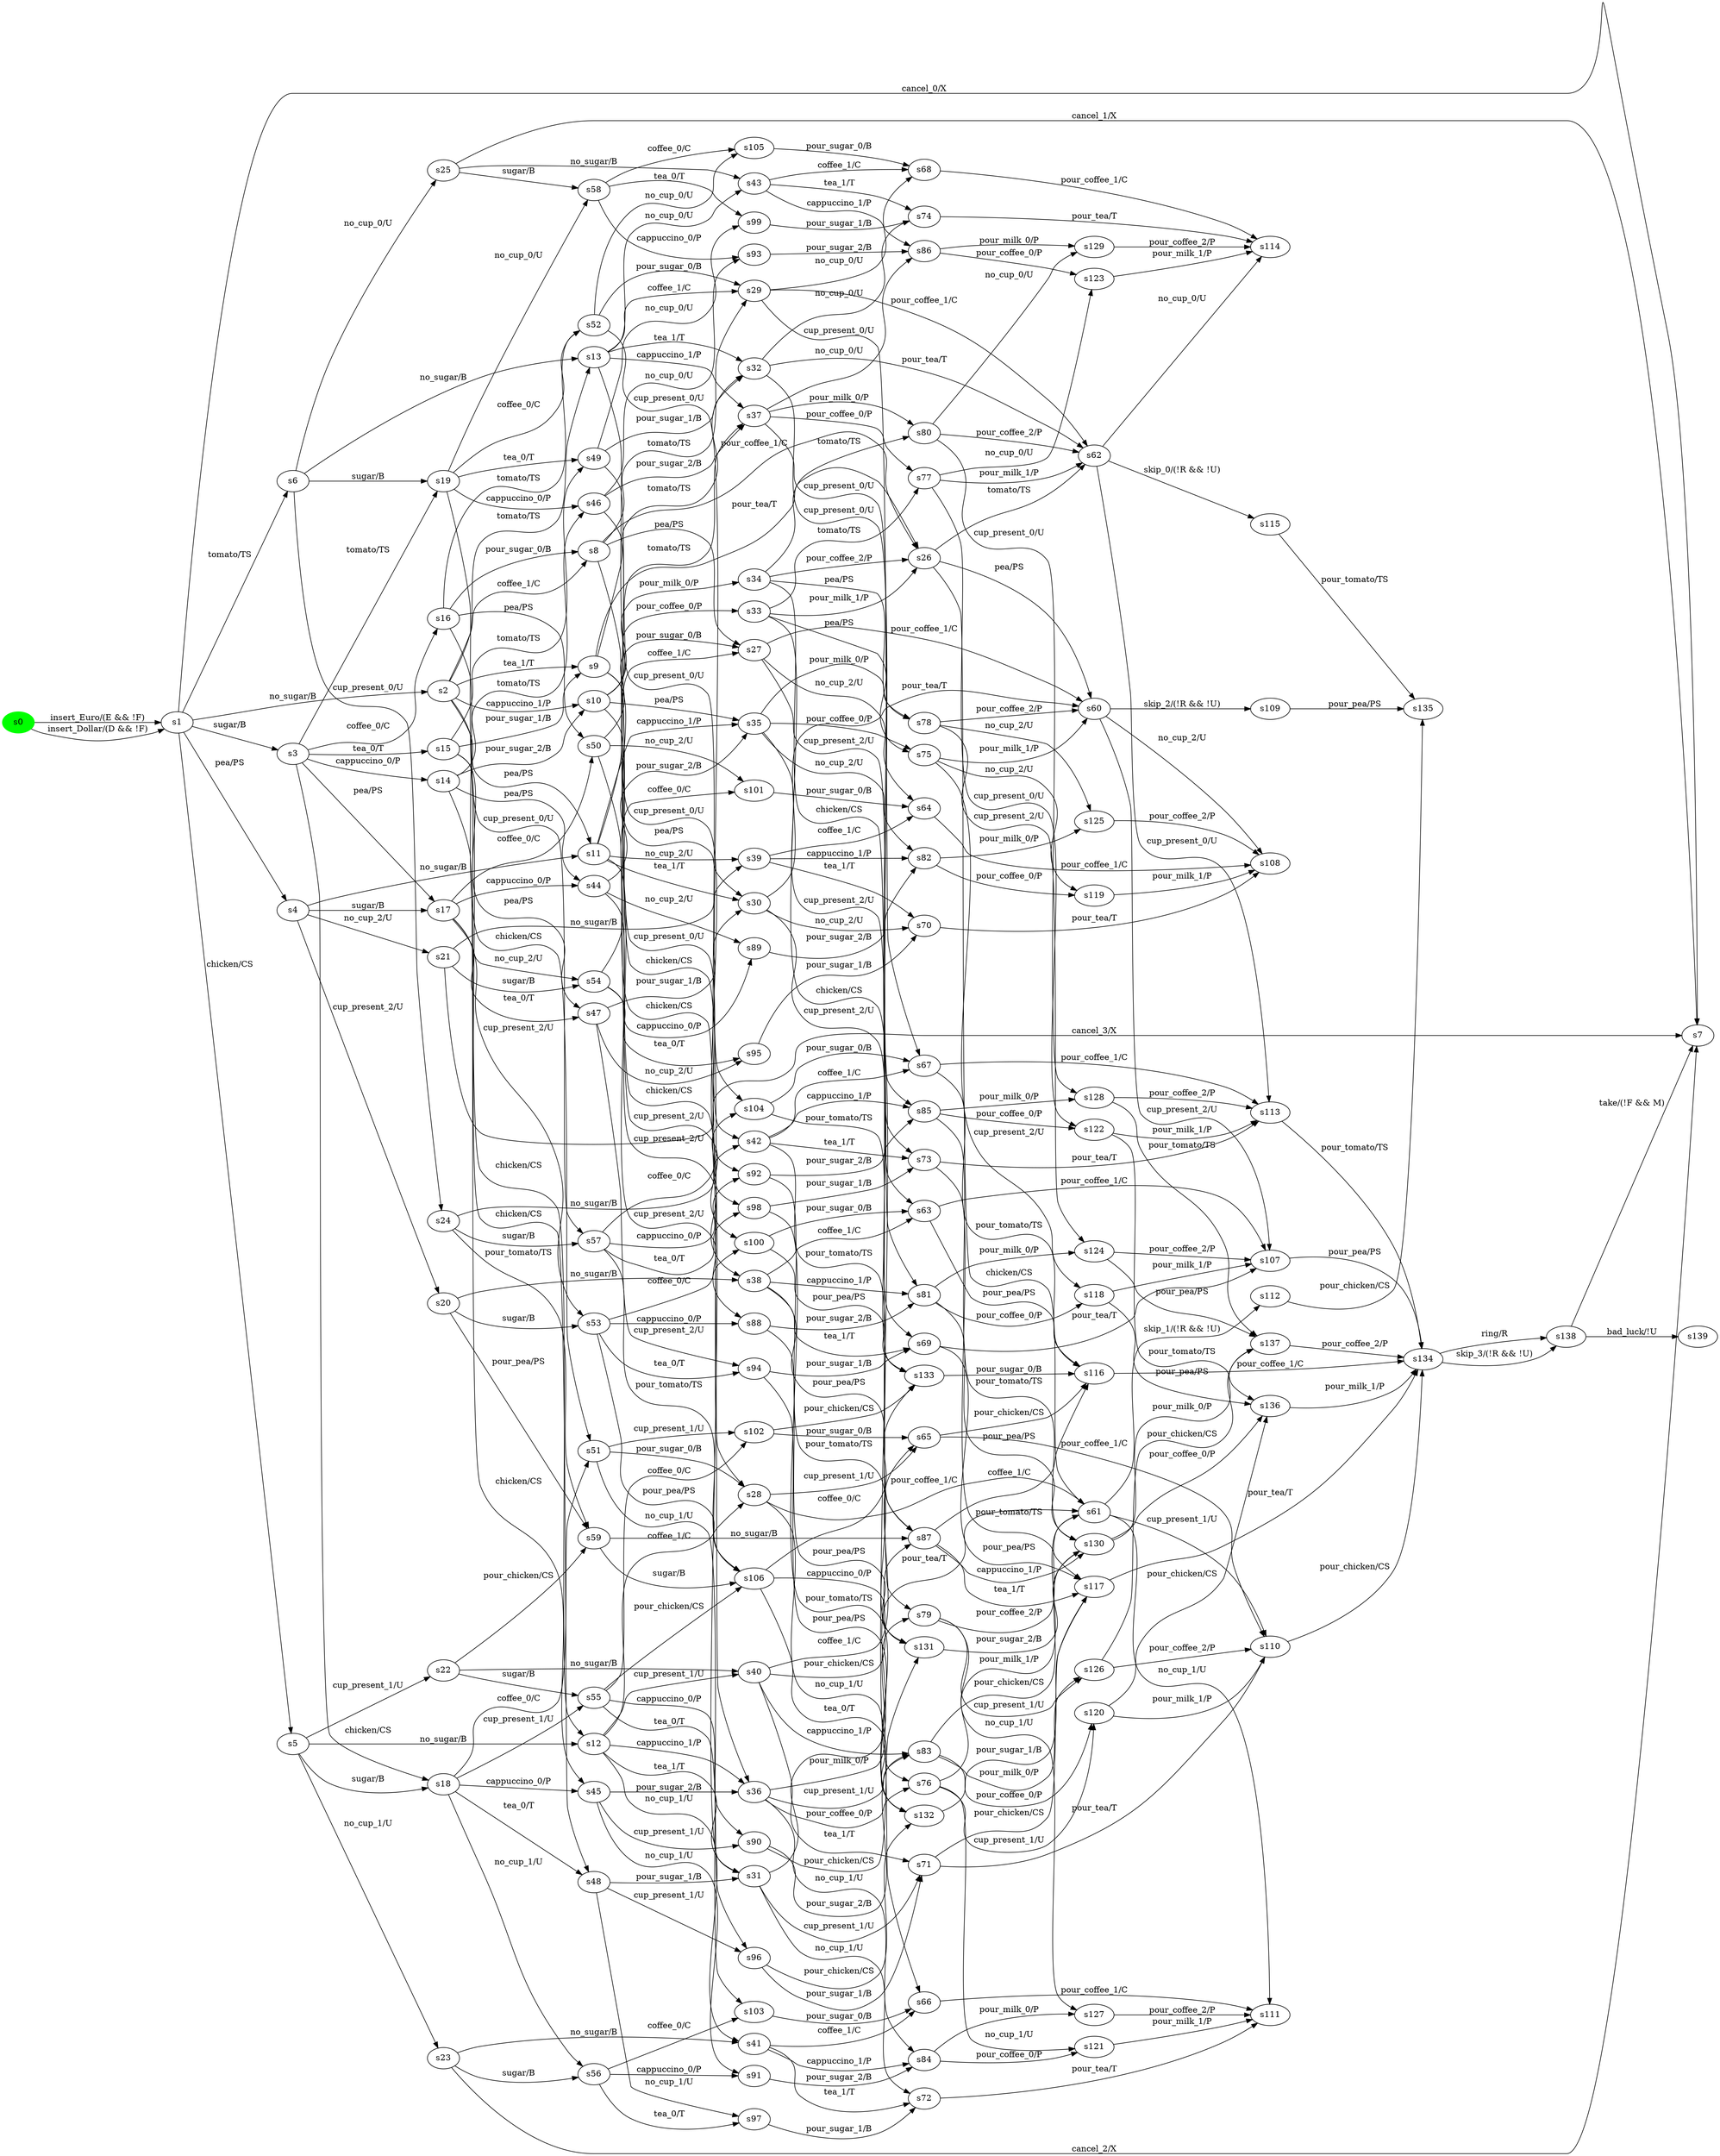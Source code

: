 digraph G {
rankdir=LR;
state0[ label = "s0", style=filled, color=green ];
state1 [ label = "s31" ];
state1 -> state2 [ label=" cup_present_1/U " ];
state1 -> state3 [ label=" no_cup_1/U " ];
state1 -> state4 [ label=" pour_tea/T " ];
state5 [ label = "s30" ];
state5 -> state6 [ label=" cup_present_2/U " ];
state5 -> state7 [ label=" no_cup_2/U " ];
state5 -> state8 [ label=" pour_tea/T " ];
state9 [ label = "s33" ];
state9 -> state10 [ label=" pour_milk_1/P " ];
state9 -> state11 [ label=" tomato/TS " ];
state9 -> state12 [ label=" pea/PS " ];
state9 -> state13 [ label=" chicken/CS " ];
state14 [ label = "s32" ];
state14 -> state15 [ label=" cup_present_0/U " ];
state14 -> state16 [ label=" no_cup_0/U " ];
state14 -> state17 [ label=" pour_tea/T " ];
state18 [ label = "s35" ];
state18 -> state19 [ label=" no_cup_2/U " ];
state18 -> state20 [ label=" pour_milk_0/P " ];
state18 -> state12 [ label=" pour_coffee_0/P " ];
state18 -> state21 [ label=" cup_present_2/U " ];
state22 [ label = "s34" ];
state22 -> state23 [ label=" chicken/CS " ];
state22 -> state10 [ label=" pour_coffee_2/P " ];
state22 -> state24 [ label=" tomato/TS " ];
state22 -> state20 [ label=" pea/PS " ];
state25 [ label = "s37" ];
state25 -> state26 [ label=" no_cup_0/U " ];
state25 -> state11 [ label=" pour_coffee_0/P " ];
state25 -> state27 [ label=" cup_present_0/U " ];
state25 -> state24 [ label=" pour_milk_0/P " ];
state28 [ label = "s36" ];
state28 -> state29 [ label=" no_cup_1/U " ];
state28 -> state13 [ label=" pour_coffee_0/P " ];
state28 -> state30 [ label=" cup_present_1/U " ];
state28 -> state23 [ label=" pour_milk_0/P " ];
state31 [ label = "s39" ];
state31 -> state19 [ label=" cappuccino_1/P " ];
state31 -> state32 [ label=" coffee_1/C " ];
state31 -> state7 [ label=" tea_1/T " ];
state33 [ label = "s38" ];
state33 -> state34 [ label=" pour_pea/PS " ];
state33 -> state35 [ label=" coffee_1/C " ];
state33 -> state21 [ label=" cappuccino_1/P " ];
state33 -> state6 [ label=" tea_1/T " ];
state0 -> state36 [ label=" insert_Euro/(E && !F) " ];
state0 -> state36 [ label=" insert_Dollar/(D && !F) " ];
state36 [ label = "s1" ];
state36 -> state37 [ label=" cancel_0/X " ];
state36 -> state38 [ label=" tomato/TS " ];
state36 -> state39 [ label=" sugar/B " ];
state36 -> state40 [ label=" chicken/CS " ];
state36 -> state41 [ label=" pea/PS " ];
state36 -> state42 [ label=" no_sugar/B " ];
state42 [ label = "s2" ];
state42 -> state43 [ label=" tea_1/T " ];
state42 -> state44 [ label=" pea/PS " ];
state42 -> state45 [ label=" coffee_1/C " ];
state42 -> state46 [ label=" chicken/CS " ];
state42 -> state47 [ label=" cappuccino_1/P " ];
state42 -> state48 [ label=" tomato/TS " ];
state39 [ label = "s3" ];
state39 -> state49 [ label=" tea_0/T " ];
state39 -> state50 [ label=" coffee_0/C " ];
state39 -> state51 [ label=" pea/PS " ];
state39 -> state52 [ label=" chicken/CS " ];
state39 -> state53 [ label=" cappuccino_0/P " ];
state39 -> state54 [ label=" tomato/TS " ];
state41 [ label = "s4" ];
state41 -> state55 [ label=" cup_present_2/U " ];
state41 -> state51 [ label=" sugar/B " ];
state41 -> state44 [ label=" no_sugar/B " ];
state41 -> state56 [ label=" no_cup_2/U " ];
state40 [ label = "s5" ];
state40 -> state57 [ label=" cup_present_1/U " ];
state40 -> state46 [ label=" no_sugar/B " ];
state40 -> state52 [ label=" sugar/B " ];
state40 -> state58 [ label=" no_cup_1/U " ];
state38 [ label = "s6" ];
state38 -> state54 [ label=" sugar/B " ];
state38 -> state59 [ label=" cup_present_0/U " ];
state38 -> state60 [ label=" no_cup_0/U " ];
state38 -> state48 [ label=" no_sugar/B " ];
state37 [ label = "s7" ];
state45 [ label = "s8" ];
state45 -> state61 [ label=" tomato/TS " ];
state45 -> state62 [ label=" chicken/CS " ];
state45 -> state10 [ label=" pour_coffee_1/C " ];
state45 -> state63 [ label=" pea/PS " ];
state43 [ label = "s9" ];
state43 -> state14 [ label=" tomato/TS " ];
state43 -> state1 [ label=" chicken/CS " ];
state43 -> state10 [ label=" pour_tea/T " ];
state43 -> state5 [ label=" pea/PS " ];
state64 [ label = "s40" ];
state64 -> state2 [ label=" tea_1/T " ];
state64 -> state34 [ label=" pour_chicken/CS " ];
state64 -> state30 [ label=" cappuccino_1/P " ];
state64 -> state65 [ label=" coffee_1/C " ];
state66 [ label = "s42" ];
state66 -> state34 [ label=" pour_tomato/TS " ];
state66 -> state15 [ label=" tea_1/T " ];
state66 -> state67 [ label=" coffee_1/C " ];
state66 -> state27 [ label=" cappuccino_1/P " ];
state68 [ label = "s41" ];
state68 -> state29 [ label=" cappuccino_1/P " ];
state68 -> state3 [ label=" tea_1/T " ];
state68 -> state69 [ label=" coffee_1/C " ];
state70 [ label = "s139" ];
state71 [ label = "s44" ];
state71 -> state72 [ label=" no_cup_2/U " ];
state71 -> state18 [ label=" pour_sugar_2/B " ];
state71 -> state73 [ label=" cup_present_2/U " ];
state74 [ label = "s43" ];
state74 -> state16 [ label=" tea_1/T " ];
state74 -> state75 [ label=" coffee_1/C " ];
state74 -> state26 [ label=" cappuccino_1/P " ];
state76 [ label = "s136" ];
state76 -> state77 [ label=" pour_milk_1/P " ];
state78 [ label = "s46" ];
state78 -> state79 [ label=" no_cup_0/U " ];
state78 -> state25 [ label=" pour_sugar_2/B " ];
state78 -> state80 [ label=" cup_present_0/U " ];
state81 [ label = "s135" ];
state82 [ label = "s45" ];
state82 -> state83 [ label=" no_cup_1/U " ];
state82 -> state28 [ label=" pour_sugar_2/B " ];
state82 -> state84 [ label=" cup_present_1/U " ];
state85 [ label = "s138" ];
state85 -> state37 [ label=" take/(!F && M) " ];
state85 -> state70 [ label=" bad_luck/!U " ];
state86 [ label = "s48" ];
state86 -> state87 [ label=" no_cup_1/U " ];
state86 -> state1 [ label=" pour_sugar_1/B " ];
state86 -> state88 [ label=" cup_present_1/U " ];
state89 [ label = "s47" ];
state89 -> state90 [ label=" no_cup_2/U " ];
state89 -> state91 [ label=" cup_present_2/U " ];
state89 -> state5 [ label=" pour_sugar_1/B " ];
state92 [ label = "s137" ];
state92 -> state77 [ label=" pour_coffee_2/P " ];
state93 [ label = "s49" ];
state93 -> state94 [ label=" no_cup_0/U " ];
state93 -> state14 [ label=" pour_sugar_1/B " ];
state93 -> state95 [ label=" cup_present_0/U " ];
state96 [ label = "s51" ];
state96 -> state97 [ label=" cup_present_1/U " ];
state96 -> state98 [ label=" no_cup_1/U " ];
state96 -> state62 [ label=" pour_sugar_0/B " ];
state99 [ label = "s50" ];
state99 -> state100 [ label=" cup_present_2/U " ];
state99 -> state101 [ label=" no_cup_2/U " ];
state99 -> state63 [ label=" pour_sugar_0/B " ];
state102 [ label = "s53" ];
state102 -> state100 [ label=" coffee_0/C " ];
state102 -> state103 [ label=" pour_pea/PS " ];
state102 -> state91 [ label=" tea_0/T " ];
state102 -> state73 [ label=" cappuccino_0/P " ];
state104 [ label = "s52" ];
state104 -> state105 [ label=" cup_present_0/U " ];
state104 -> state106 [ label=" no_cup_0/U " ];
state104 -> state61 [ label=" pour_sugar_0/B " ];
state107 [ label = "s55" ];
state107 -> state84 [ label=" cappuccino_0/P " ];
state107 -> state97 [ label=" coffee_0/C " ];
state107 -> state88 [ label=" tea_0/T " ];
state107 -> state103 [ label=" pour_chicken/CS " ];
state108 [ label = "s54" ];
state108 -> state101 [ label=" coffee_0/C " ];
state108 -> state90 [ label=" tea_0/T " ];
state108 -> state72 [ label=" cappuccino_0/P " ];
state109 [ label = "s57" ];
state109 -> state80 [ label=" cappuccino_0/P " ];
state109 -> state105 [ label=" coffee_0/C " ];
state109 -> state95 [ label=" tea_0/T " ];
state109 -> state103 [ label=" pour_tomato/TS " ];
state110 [ label = "s56" ];
state110 -> state98 [ label=" coffee_0/C " ];
state110 -> state83 [ label=" cappuccino_0/P " ];
state110 -> state87 [ label=" tea_0/T " ];
state111 [ label = "s59" ];
state111 -> state34 [ label=" no_sugar/B " ];
state111 -> state103 [ label=" sugar/B " ];
state112 [ label = "s58" ];
state112 -> state79 [ label=" cappuccino_0/P " ];
state112 -> state106 [ label=" coffee_0/C " ];
state112 -> state94 [ label=" tea_0/T " ];
state8 [ label = "s60" ];
state8 -> state113 [ label=" skip_2/(!R && !U) " ];
state8 -> state114 [ label=" no_cup_2/U " ];
state8 -> state115 [ label=" cup_present_2/U " ];
state17 [ label = "s62" ];
state17 -> state116 [ label=" no_cup_0/U " ];
state17 -> state117 [ label=" skip_0/(!R && !U) " ];
state17 -> state118 [ label=" cup_present_0/U " ];
state4 [ label = "s61" ];
state4 -> state119 [ label=" no_cup_1/U " ];
state4 -> state120 [ label=" skip_1/(!R && !U) " ];
state4 -> state121 [ label=" cup_present_1/U " ];
state32 [ label = "s64" ];
state32 -> state114 [ label=" pour_coffee_1/C " ];
state35 [ label = "s63" ];
state35 -> state122 [ label=" pour_pea/PS " ];
state35 -> state115 [ label=" pour_coffee_1/C " ];
state69 [ label = "s66" ];
state69 -> state119 [ label=" pour_coffee_1/C " ];
state65 [ label = "s65" ];
state65 -> state122 [ label=" pour_chicken/CS " ];
state65 -> state121 [ label=" pour_coffee_1/C " ];
state75 [ label = "s68" ];
state75 -> state116 [ label=" pour_coffee_1/C " ];
state67 [ label = "s67" ];
state67 -> state118 [ label=" pour_coffee_1/C " ];
state67 -> state122 [ label=" pour_tomato/TS " ];
state6 [ label = "s69" ];
state6 -> state115 [ label=" pour_tea/T " ];
state6 -> state123 [ label=" pour_pea/PS " ];
state121 [ label = "s110" ];
state121 -> state77 [ label=" pour_chicken/CS " ];
state120 [ label = "s112" ];
state120 -> state81 [ label=" pour_chicken/CS " ];
state119 [ label = "s111" ];
state2 [ label = "s71" ];
state2 -> state121 [ label=" pour_tea/T " ];
state2 -> state123 [ label=" pour_chicken/CS " ];
state7 [ label = "s70" ];
state7 -> state114 [ label=" pour_tea/T " ];
state15 [ label = "s73" ];
state15 -> state118 [ label=" pour_tea/T " ];
state15 -> state123 [ label=" pour_tomato/TS " ];
state3 [ label = "s72" ];
state3 -> state119 [ label=" pour_tea/T " ];
state12 [ label = "s75" ];
state12 -> state124 [ label=" no_cup_2/U " ];
state12 -> state125 [ label=" cup_present_2/U " ];
state12 -> state8 [ label=" pour_milk_1/P " ];
state115 [ label = "s107" ];
state115 -> state77 [ label=" pour_pea/PS " ];
state16 [ label = "s74" ];
state16 -> state116 [ label=" pour_tea/T " ];
state103 [ label = "s106" ];
state103 -> state126 [ label=" coffee_0/C " ];
state103 -> state127 [ label=" cappuccino_0/P " ];
state103 -> state128 [ label=" tea_0/T " ];
state11 [ label = "s77" ];
state11 -> state129 [ label=" no_cup_0/U " ];
state11 -> state130 [ label=" cup_present_0/U " ];
state11 -> state17 [ label=" pour_milk_1/P " ];
state113 [ label = "s109" ];
state113 -> state81 [ label=" pour_pea/PS " ];
state13 [ label = "s76" ];
state13 -> state131 [ label=" no_cup_1/U " ];
state13 -> state132 [ label=" cup_present_1/U " ];
state13 -> state4 [ label=" pour_milk_1/P " ];
state114 [ label = "s108" ];
state98 [ label = "s103" ];
state98 -> state69 [ label=" pour_sugar_0/B " ];
state23 [ label = "s79" ];
state23 -> state133 [ label=" no_cup_1/U " ];
state23 -> state134 [ label=" cup_present_1/U " ];
state23 -> state4 [ label=" pour_coffee_2/P " ];
state20 [ label = "s78" ];
state20 -> state135 [ label=" no_cup_2/U " ];
state20 -> state136 [ label=" cup_present_2/U " ];
state20 -> state8 [ label=" pour_coffee_2/P " ];
state97 [ label = "s102" ];
state97 -> state126 [ label=" pour_chicken/CS " ];
state97 -> state65 [ label=" pour_sugar_0/B " ];
state106 [ label = "s105" ];
state106 -> state75 [ label=" pour_sugar_0/B " ];
state105 [ label = "s104" ];
state105 -> state126 [ label=" pour_tomato/TS " ];
state105 -> state67 [ label=" pour_sugar_0/B " ];
state101 [ label = "s101" ];
state101 -> state32 [ label=" pour_sugar_0/B " ];
state24 [ label = "s80" ];
state24 -> state137 [ label=" no_cup_0/U " ];
state24 -> state17 [ label=" pour_coffee_2/P " ];
state24 -> state138 [ label=" cup_present_0/U " ];
state100 [ label = "s100" ];
state100 -> state126 [ label=" pour_pea/PS " ];
state100 -> state35 [ label=" pour_sugar_0/B " ];
state19 [ label = "s82" ];
state19 -> state124 [ label=" pour_coffee_0/P " ];
state19 -> state135 [ label=" pour_milk_0/P " ];
state21 [ label = "s81" ];
state21 -> state139 [ label=" pour_pea/PS " ];
state21 -> state125 [ label=" pour_coffee_0/P " ];
state21 -> state136 [ label=" pour_milk_0/P " ];
state29 [ label = "s84" ];
state29 -> state133 [ label=" pour_milk_0/P " ];
state29 -> state131 [ label=" pour_coffee_0/P " ];
state30 [ label = "s83" ];
state30 -> state134 [ label=" pour_milk_0/P " ];
state30 -> state139 [ label=" pour_chicken/CS " ];
state30 -> state132 [ label=" pour_coffee_0/P " ];
state26 [ label = "s86" ];
state26 -> state137 [ label=" pour_milk_0/P " ];
state26 -> state129 [ label=" pour_coffee_0/P " ];
state27 [ label = "s85" ];
state27 -> state138 [ label=" pour_milk_0/P " ];
state27 -> state130 [ label=" pour_coffee_0/P " ];
state27 -> state139 [ label=" pour_tomato/TS " ];
state73 [ label = "s88" ];
state73 -> state21 [ label=" pour_sugar_2/B " ];
state73 -> state127 [ label=" pour_pea/PS " ];
state34 [ label = "s87" ];
state34 -> state122 [ label=" coffee_1/C " ];
state34 -> state139 [ label=" cappuccino_1/P " ];
state34 -> state123 [ label=" tea_1/T " ];
state72 [ label = "s89" ];
state72 -> state19 [ label=" pour_sugar_2/B " ];
state128 [ label = "s132" ];
state128 -> state123 [ label=" pour_sugar_1/B " ];
state127 [ label = "s131" ];
state127 -> state139 [ label=" pour_sugar_2/B " ];
state83 [ label = "s91" ];
state83 -> state29 [ label=" pour_sugar_2/B " ];
state77 [ label = "s134" ];
state77 -> state85 [ label=" skip_3/(!R && !U) " ];
state77 -> state85 [ label=" ring/R " ];
state84 [ label = "s90" ];
state84 -> state30 [ label=" pour_sugar_2/B " ];
state84 -> state127 [ label=" pour_chicken/CS " ];
state126 [ label = "s133" ];
state126 -> state122 [ label=" pour_sugar_0/B " ];
state79 [ label = "s93" ];
state79 -> state26 [ label=" pour_sugar_2/B " ];
state80 [ label = "s92" ];
state80 -> state27 [ label=" pour_sugar_2/B " ];
state80 -> state127 [ label=" pour_tomato/TS " ];
state139 [ label = "s130" ];
state139 -> state92 [ label=" pour_milk_0/P " ];
state139 -> state76 [ label=" pour_coffee_0/P " ];
state90 [ label = "s95" ];
state90 -> state7 [ label=" pour_sugar_1/B " ];
state91 [ label = "s94" ];
state91 -> state6 [ label=" pour_sugar_1/B " ];
state91 -> state128 [ label=" pour_pea/PS " ];
state87 [ label = "s97" ];
state87 -> state3 [ label=" pour_sugar_1/B " ];
state137 [ label = "s129" ];
state137 -> state116 [ label=" pour_coffee_2/P " ];
state88 [ label = "s96" ];
state88 -> state2 [ label=" pour_sugar_1/B " ];
state88 -> state128 [ label=" pour_chicken/CS " ];
state138 [ label = "s128" ];
state138 -> state92 [ label=" pour_tomato/TS " ];
state138 -> state118 [ label=" pour_coffee_2/P " ];
state94 [ label = "s99" ];
state94 -> state16 [ label=" pour_sugar_1/B " ];
state44 [ label = "s11" ];
state44 -> state33 [ label=" cup_present_2/U " ];
state44 -> state18 [ label=" cappuccino_1/P " ];
state44 -> state5 [ label=" tea_1/T " ];
state44 -> state63 [ label=" coffee_1/C " ];
state44 -> state31 [ label=" no_cup_2/U " ];
state47 [ label = "s10" ];
state47 -> state22 [ label=" pour_milk_0/P " ];
state47 -> state9 [ label=" pour_coffee_0/P " ];
state47 -> state18 [ label=" pea/PS " ];
state47 -> state28 [ label=" chicken/CS " ];
state47 -> state25 [ label=" tomato/TS " ];
state95 [ label = "s98" ];
state95 -> state15 [ label=" pour_sugar_1/B " ];
state95 -> state128 [ label=" pour_tomato/TS " ];
state135 [ label = "s125" ];
state135 -> state114 [ label=" pour_coffee_2/P " ];
state48 [ label = "s13" ];
state48 -> state14 [ label=" tea_1/T " ];
state48 -> state66 [ label=" cup_present_0/U " ];
state48 -> state25 [ label=" cappuccino_1/P " ];
state48 -> state61 [ label=" coffee_1/C " ];
state48 -> state74 [ label=" no_cup_0/U " ];
state46 [ label = "s12" ];
state46 -> state28 [ label=" cappuccino_1/P " ];
state46 -> state1 [ label=" tea_1/T " ];
state46 -> state64 [ label=" cup_present_1/U " ];
state46 -> state62 [ label=" coffee_1/C " ];
state46 -> state68 [ label=" no_cup_1/U " ];
state136 [ label = "s124" ];
state136 -> state92 [ label=" pour_pea/PS " ];
state136 -> state115 [ label=" pour_coffee_2/P " ];
state49 [ label = "s15" ];
state49 -> state93 [ label=" tomato/TS " ];
state49 -> state43 [ label=" pour_sugar_1/B " ];
state49 -> state86 [ label=" chicken/CS " ];
state49 -> state89 [ label=" pea/PS " ];
state133 [ label = "s127" ];
state133 -> state119 [ label=" pour_coffee_2/P " ];
state53 [ label = "s14" ];
state53 -> state78 [ label=" tomato/TS " ];
state53 -> state47 [ label=" pour_sugar_2/B " ];
state53 -> state82 [ label=" chicken/CS " ];
state53 -> state71 [ label=" pea/PS " ];
state134 [ label = "s126" ];
state134 -> state92 [ label=" pour_chicken/CS " ];
state134 -> state121 [ label=" pour_coffee_2/P " ];
state51 [ label = "s17" ];
state51 -> state102 [ label=" cup_present_2/U " ];
state51 -> state89 [ label=" tea_0/T " ];
state51 -> state108 [ label=" no_cup_2/U " ];
state51 -> state71 [ label=" cappuccino_0/P " ];
state51 -> state99 [ label=" coffee_0/C " ];
state50 [ label = "s16" ];
state50 -> state104 [ label=" tomato/TS " ];
state50 -> state99 [ label=" pea/PS " ];
state50 -> state45 [ label=" pour_sugar_0/B " ];
state50 -> state96 [ label=" chicken/CS " ];
state54 [ label = "s19" ];
state54 -> state109 [ label=" cup_present_0/U " ];
state54 -> state93 [ label=" tea_0/T " ];
state54 -> state112 [ label=" no_cup_0/U " ];
state54 -> state78 [ label=" cappuccino_0/P " ];
state54 -> state104 [ label=" coffee_0/C " ];
state52 [ label = "s18" ];
state52 -> state86 [ label=" tea_0/T " ];
state52 -> state107 [ label=" cup_present_1/U " ];
state52 -> state110 [ label=" no_cup_1/U " ];
state52 -> state82 [ label=" cappuccino_0/P " ];
state52 -> state96 [ label=" coffee_0/C " ];
state131 [ label = "s121" ];
state131 -> state119 [ label=" pour_milk_1/P " ];
state132 [ label = "s120" ];
state132 -> state76 [ label=" pour_chicken/CS " ];
state132 -> state121 [ label=" pour_milk_1/P " ];
state129 [ label = "s123" ];
state129 -> state116 [ label=" pour_milk_1/P " ];
state130 [ label = "s122" ];
state130 -> state76 [ label=" pour_tomato/TS " ];
state130 -> state118 [ label=" pour_milk_1/P " ];
state55 [ label = "s20" ];
state55 -> state102 [ label=" sugar/B " ];
state55 -> state111 [ label=" pour_pea/PS " ];
state55 -> state33 [ label=" no_sugar/B " ];
state125 [ label = "s118" ];
state125 -> state76 [ label=" pour_pea/PS " ];
state125 -> state115 [ label=" pour_milk_1/P " ];
state123 [ label = "s117" ];
state123 -> state77 [ label=" pour_tea/T " ];
state57 [ label = "s22" ];
state57 -> state64 [ label=" no_sugar/B " ];
state57 -> state107 [ label=" sugar/B " ];
state57 -> state111 [ label=" pour_chicken/CS " ];
state56 [ label = "s21" ];
state56 -> state108 [ label=" sugar/B " ];
state56 -> state31 [ label=" no_sugar/B " ];
state56 -> state37 [ label=" cancel_3/X " ];
state124 [ label = "s119" ];
state124 -> state114 [ label=" pour_milk_1/P " ];
state59 [ label = "s24" ];
state59 -> state109 [ label=" sugar/B " ];
state59 -> state66 [ label=" no_sugar/B " ];
state59 -> state111 [ label=" pour_tomato/TS " ];
state116 [ label = "s114" ];
state58 [ label = "s23" ];
state58 -> state37 [ label=" cancel_2/X " ];
state58 -> state110 [ label=" sugar/B " ];
state58 -> state68 [ label=" no_sugar/B " ];
state118 [ label = "s113" ];
state118 -> state77 [ label=" pour_tomato/TS " ];
state122 [ label = "s116" ];
state122 -> state77 [ label=" pour_coffee_1/C " ];
state10 [ label = "s26" ];
state10 -> state17 [ label=" tomato/TS " ];
state10 -> state8 [ label=" pea/PS " ];
state10 -> state4 [ label=" chicken/CS " ];
state60 [ label = "s25" ];
state60 -> state37 [ label=" cancel_1/X " ];
state60 -> state74 [ label=" no_sugar/B " ];
state60 -> state112 [ label=" sugar/B " ];
state117 [ label = "s115" ];
state117 -> state81 [ label=" pour_tomato/TS " ];
state62 [ label = "s28" ];
state62 -> state69 [ label=" no_cup_1/U " ];
state62 -> state4 [ label=" pour_coffee_1/C " ];
state62 -> state65 [ label=" cup_present_1/U " ];
state63 [ label = "s27" ];
state63 -> state32 [ label=" no_cup_2/U " ];
state63 -> state8 [ label=" pour_coffee_1/C " ];
state63 -> state35 [ label=" cup_present_2/U " ];
state61 [ label = "s29" ];
state61 -> state75 [ label=" no_cup_0/U " ];
state61 -> state17 [ label=" pour_coffee_1/C " ];
state61 -> state67 [ label=" cup_present_0/U " ];
}
